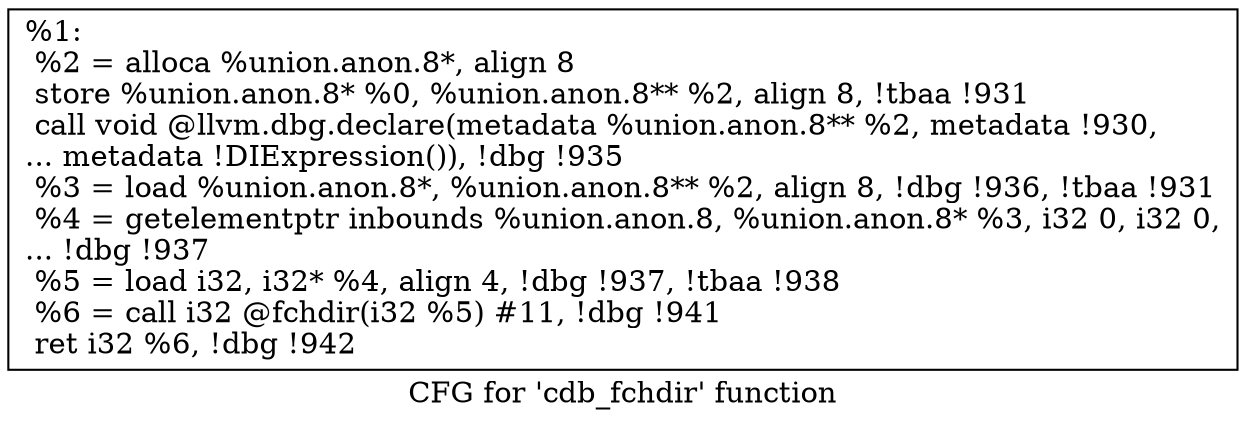 digraph "CFG for 'cdb_fchdir' function" {
	label="CFG for 'cdb_fchdir' function";

	Node0x2533400 [shape=record,label="{%1:\l  %2 = alloca %union.anon.8*, align 8\l  store %union.anon.8* %0, %union.anon.8** %2, align 8, !tbaa !931\l  call void @llvm.dbg.declare(metadata %union.anon.8** %2, metadata !930,\l... metadata !DIExpression()), !dbg !935\l  %3 = load %union.anon.8*, %union.anon.8** %2, align 8, !dbg !936, !tbaa !931\l  %4 = getelementptr inbounds %union.anon.8, %union.anon.8* %3, i32 0, i32 0,\l... !dbg !937\l  %5 = load i32, i32* %4, align 4, !dbg !937, !tbaa !938\l  %6 = call i32 @fchdir(i32 %5) #11, !dbg !941\l  ret i32 %6, !dbg !942\l}"];
}
